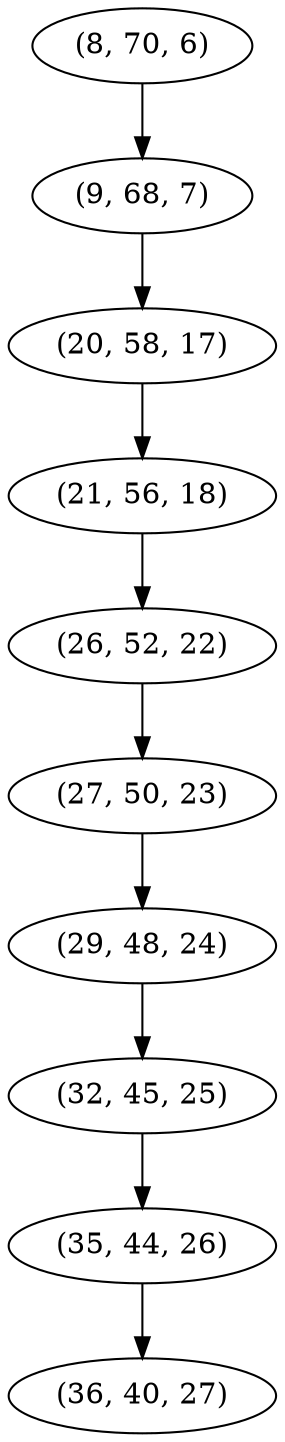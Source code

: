 digraph tree {
    "(8, 70, 6)";
    "(9, 68, 7)";
    "(20, 58, 17)";
    "(21, 56, 18)";
    "(26, 52, 22)";
    "(27, 50, 23)";
    "(29, 48, 24)";
    "(32, 45, 25)";
    "(35, 44, 26)";
    "(36, 40, 27)";
    "(8, 70, 6)" -> "(9, 68, 7)";
    "(9, 68, 7)" -> "(20, 58, 17)";
    "(20, 58, 17)" -> "(21, 56, 18)";
    "(21, 56, 18)" -> "(26, 52, 22)";
    "(26, 52, 22)" -> "(27, 50, 23)";
    "(27, 50, 23)" -> "(29, 48, 24)";
    "(29, 48, 24)" -> "(32, 45, 25)";
    "(32, 45, 25)" -> "(35, 44, 26)";
    "(35, 44, 26)" -> "(36, 40, 27)";
}
